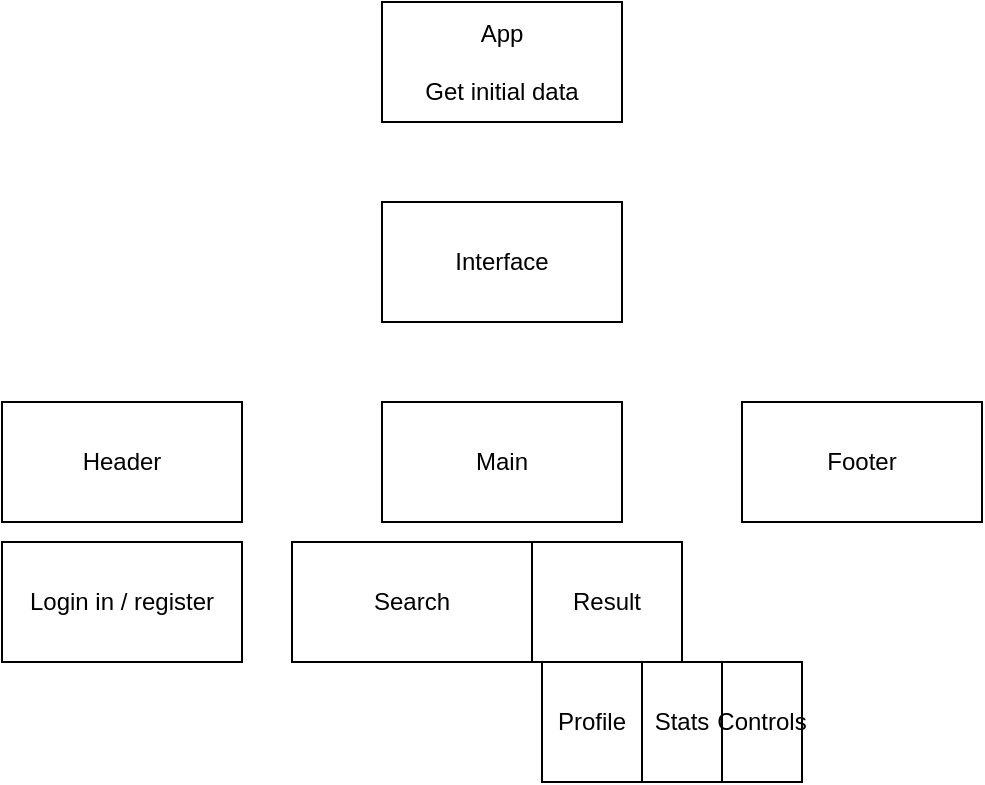<mxfile version="23.1.7" type="github">
  <diagram name="Page-1" id="44gWFXX3Tn3-xHw3MdVl">
    <mxGraphModel dx="974" dy="837" grid="1" gridSize="10" guides="1" tooltips="1" connect="1" arrows="1" fold="1" page="1" pageScale="1" pageWidth="850" pageHeight="1100" math="0" shadow="0">
      <root>
        <mxCell id="0" />
        <mxCell id="1" parent="0" />
        <mxCell id="ej-GVQxYpmxVys2EFrTP-1" value="App&lt;div&gt;&lt;br&gt;&lt;/div&gt;&lt;div&gt;Get initial data&lt;/div&gt;" style="rounded=0;whiteSpace=wrap;html=1;" vertex="1" parent="1">
          <mxGeometry x="350" y="40" width="120" height="60" as="geometry" />
        </mxCell>
        <mxCell id="ej-GVQxYpmxVys2EFrTP-2" value="Interface" style="rounded=0;whiteSpace=wrap;html=1;" vertex="1" parent="1">
          <mxGeometry x="350" y="140" width="120" height="60" as="geometry" />
        </mxCell>
        <mxCell id="ej-GVQxYpmxVys2EFrTP-3" value="Header" style="rounded=0;whiteSpace=wrap;html=1;" vertex="1" parent="1">
          <mxGeometry x="160" y="240" width="120" height="60" as="geometry" />
        </mxCell>
        <mxCell id="ej-GVQxYpmxVys2EFrTP-4" value="Footer" style="rounded=0;whiteSpace=wrap;html=1;" vertex="1" parent="1">
          <mxGeometry x="530" y="240" width="120" height="60" as="geometry" />
        </mxCell>
        <mxCell id="ej-GVQxYpmxVys2EFrTP-5" value="Search" style="rounded=0;whiteSpace=wrap;html=1;" vertex="1" parent="1">
          <mxGeometry x="305" y="310" width="120" height="60" as="geometry" />
        </mxCell>
        <mxCell id="ej-GVQxYpmxVys2EFrTP-6" value="Result" style="rounded=0;whiteSpace=wrap;html=1;" vertex="1" parent="1">
          <mxGeometry x="425" y="310" width="75" height="60" as="geometry" />
        </mxCell>
        <mxCell id="ej-GVQxYpmxVys2EFrTP-7" value="Profile" style="rounded=0;whiteSpace=wrap;html=1;" vertex="1" parent="1">
          <mxGeometry x="430" y="370" width="50" height="60" as="geometry" />
        </mxCell>
        <mxCell id="ej-GVQxYpmxVys2EFrTP-8" value="Stats" style="rounded=0;whiteSpace=wrap;html=1;" vertex="1" parent="1">
          <mxGeometry x="480" y="370" width="40" height="60" as="geometry" />
        </mxCell>
        <mxCell id="ej-GVQxYpmxVys2EFrTP-9" value="Controls" style="rounded=0;whiteSpace=wrap;html=1;" vertex="1" parent="1">
          <mxGeometry x="520" y="370" width="40" height="60" as="geometry" />
        </mxCell>
        <mxCell id="ej-GVQxYpmxVys2EFrTP-10" value="Login in / register" style="rounded=0;whiteSpace=wrap;html=1;" vertex="1" parent="1">
          <mxGeometry x="160" y="310" width="120" height="60" as="geometry" />
        </mxCell>
        <mxCell id="ej-GVQxYpmxVys2EFrTP-12" value="Main" style="rounded=0;whiteSpace=wrap;html=1;" vertex="1" parent="1">
          <mxGeometry x="350" y="240" width="120" height="60" as="geometry" />
        </mxCell>
      </root>
    </mxGraphModel>
  </diagram>
</mxfile>
